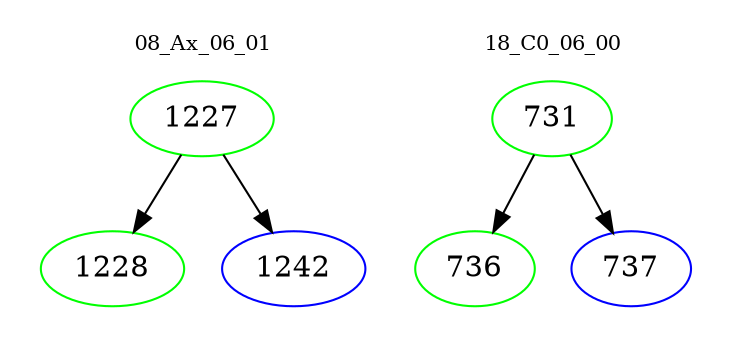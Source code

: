 digraph{
subgraph cluster_0 {
color = white
label = "08_Ax_06_01";
fontsize=10;
T0_1227 [label="1227", color="green"]
T0_1227 -> T0_1228 [color="black"]
T0_1228 [label="1228", color="green"]
T0_1227 -> T0_1242 [color="black"]
T0_1242 [label="1242", color="blue"]
}
subgraph cluster_1 {
color = white
label = "18_C0_06_00";
fontsize=10;
T1_731 [label="731", color="green"]
T1_731 -> T1_736 [color="black"]
T1_736 [label="736", color="green"]
T1_731 -> T1_737 [color="black"]
T1_737 [label="737", color="blue"]
}
}
